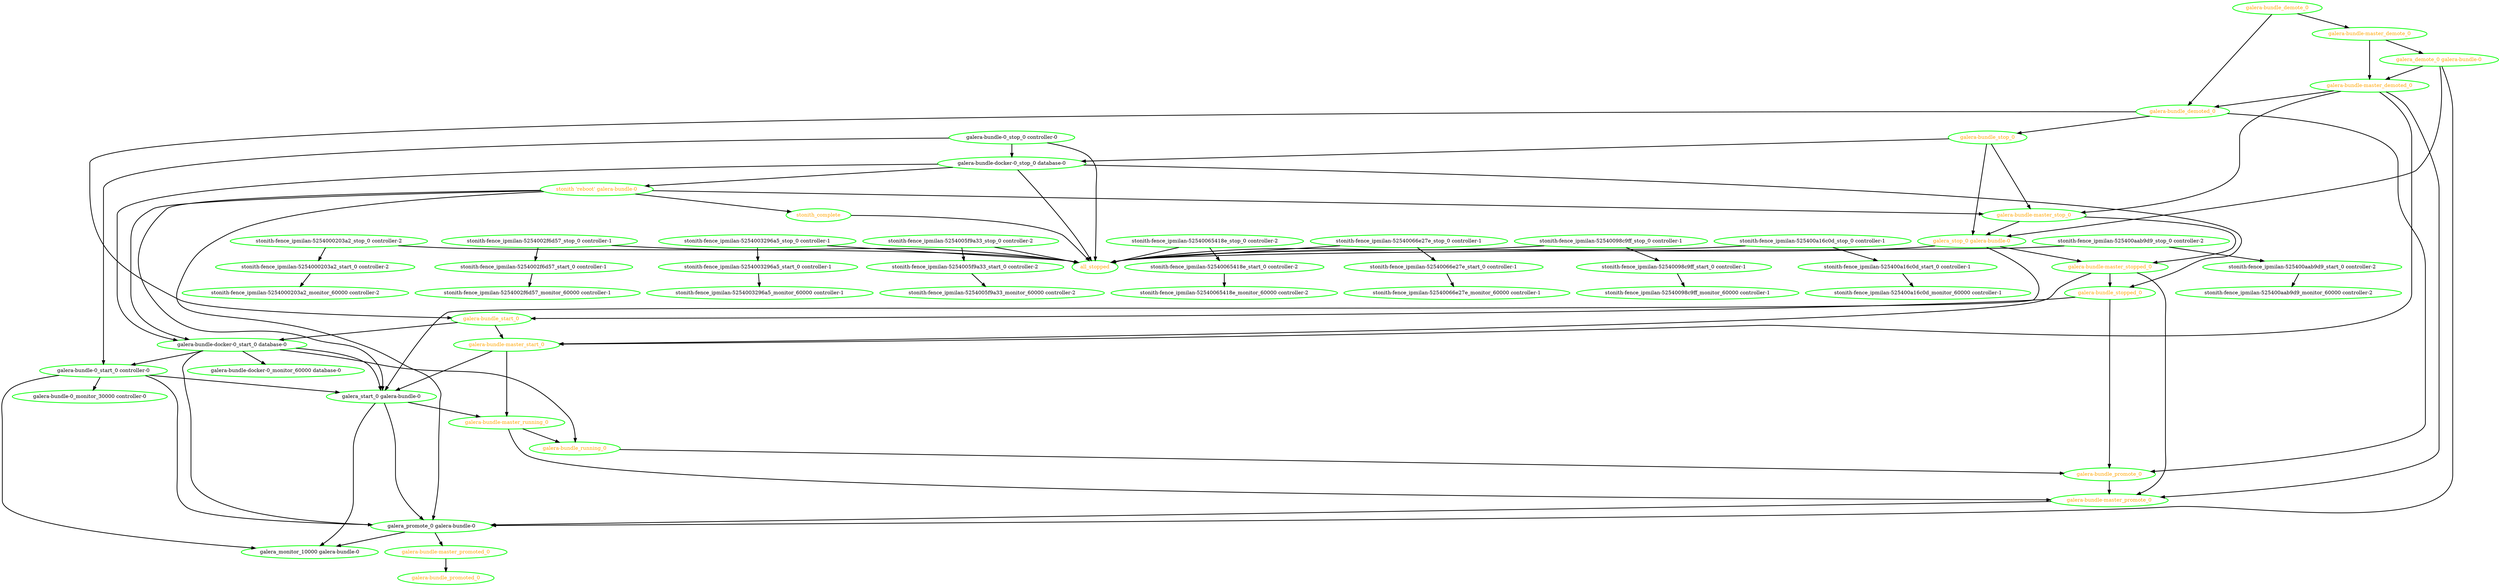 digraph "g" {
"all_stopped" [ style=bold color="green" fontcolor="orange"]
"galera-bundle-0_monitor_30000 controller-0" [ style=bold color="green" fontcolor="black"]
"galera-bundle-0_start_0 controller-0" -> "galera-bundle-0_monitor_30000 controller-0" [ style = bold]
"galera-bundle-0_start_0 controller-0" -> "galera_monitor_10000 galera-bundle-0" [ style = bold]
"galera-bundle-0_start_0 controller-0" -> "galera_promote_0 galera-bundle-0" [ style = bold]
"galera-bundle-0_start_0 controller-0" -> "galera_start_0 galera-bundle-0" [ style = bold]
"galera-bundle-0_start_0 controller-0" [ style=bold color="green" fontcolor="black"]
"galera-bundle-0_stop_0 controller-0" -> "all_stopped" [ style = bold]
"galera-bundle-0_stop_0 controller-0" -> "galera-bundle-0_start_0 controller-0" [ style = bold]
"galera-bundle-0_stop_0 controller-0" -> "galera-bundle-docker-0_stop_0 database-0" [ style = bold]
"galera-bundle-0_stop_0 controller-0" [ style=bold color="green" fontcolor="black"]
"galera-bundle-docker-0_monitor_60000 database-0" [ style=bold color="green" fontcolor="black"]
"galera-bundle-docker-0_start_0 database-0" -> "galera-bundle-0_start_0 controller-0" [ style = bold]
"galera-bundle-docker-0_start_0 database-0" -> "galera-bundle-docker-0_monitor_60000 database-0" [ style = bold]
"galera-bundle-docker-0_start_0 database-0" -> "galera-bundle_running_0" [ style = bold]
"galera-bundle-docker-0_start_0 database-0" -> "galera_promote_0 galera-bundle-0" [ style = bold]
"galera-bundle-docker-0_start_0 database-0" -> "galera_start_0 galera-bundle-0" [ style = bold]
"galera-bundle-docker-0_start_0 database-0" [ style=bold color="green" fontcolor="black"]
"galera-bundle-docker-0_stop_0 database-0" -> "all_stopped" [ style = bold]
"galera-bundle-docker-0_stop_0 database-0" -> "galera-bundle-docker-0_start_0 database-0" [ style = bold]
"galera-bundle-docker-0_stop_0 database-0" -> "galera-bundle_stopped_0" [ style = bold]
"galera-bundle-docker-0_stop_0 database-0" -> "stonith 'reboot' galera-bundle-0" [ style = bold]
"galera-bundle-docker-0_stop_0 database-0" [ style=bold color="green" fontcolor="black"]
"galera-bundle-master_demote_0" -> "galera-bundle-master_demoted_0" [ style = bold]
"galera-bundle-master_demote_0" -> "galera_demote_0 galera-bundle-0" [ style = bold]
"galera-bundle-master_demote_0" [ style=bold color="green" fontcolor="orange"]
"galera-bundle-master_demoted_0" -> "galera-bundle-master_promote_0" [ style = bold]
"galera-bundle-master_demoted_0" -> "galera-bundle-master_start_0" [ style = bold]
"galera-bundle-master_demoted_0" -> "galera-bundle-master_stop_0" [ style = bold]
"galera-bundle-master_demoted_0" -> "galera-bundle_demoted_0" [ style = bold]
"galera-bundle-master_demoted_0" [ style=bold color="green" fontcolor="orange"]
"galera-bundle-master_promote_0" -> "galera_promote_0 galera-bundle-0" [ style = bold]
"galera-bundle-master_promote_0" [ style=bold color="green" fontcolor="orange"]
"galera-bundle-master_promoted_0" -> "galera-bundle_promoted_0" [ style = bold]
"galera-bundle-master_promoted_0" [ style=bold color="green" fontcolor="orange"]
"galera-bundle-master_running_0" -> "galera-bundle-master_promote_0" [ style = bold]
"galera-bundle-master_running_0" -> "galera-bundle_running_0" [ style = bold]
"galera-bundle-master_running_0" [ style=bold color="green" fontcolor="orange"]
"galera-bundle-master_start_0" -> "galera-bundle-master_running_0" [ style = bold]
"galera-bundle-master_start_0" -> "galera_start_0 galera-bundle-0" [ style = bold]
"galera-bundle-master_start_0" [ style=bold color="green" fontcolor="orange"]
"galera-bundle-master_stop_0" -> "galera-bundle-master_stopped_0" [ style = bold]
"galera-bundle-master_stop_0" -> "galera_stop_0 galera-bundle-0" [ style = bold]
"galera-bundle-master_stop_0" [ style=bold color="green" fontcolor="orange"]
"galera-bundle-master_stopped_0" -> "galera-bundle-master_promote_0" [ style = bold]
"galera-bundle-master_stopped_0" -> "galera-bundle-master_start_0" [ style = bold]
"galera-bundle-master_stopped_0" -> "galera-bundle_stopped_0" [ style = bold]
"galera-bundle-master_stopped_0" [ style=bold color="green" fontcolor="orange"]
"galera-bundle_demote_0" -> "galera-bundle-master_demote_0" [ style = bold]
"galera-bundle_demote_0" -> "galera-bundle_demoted_0" [ style = bold]
"galera-bundle_demote_0" [ style=bold color="green" fontcolor="orange"]
"galera-bundle_demoted_0" -> "galera-bundle_promote_0" [ style = bold]
"galera-bundle_demoted_0" -> "galera-bundle_start_0" [ style = bold]
"galera-bundle_demoted_0" -> "galera-bundle_stop_0" [ style = bold]
"galera-bundle_demoted_0" [ style=bold color="green" fontcolor="orange"]
"galera-bundle_promote_0" -> "galera-bundle-master_promote_0" [ style = bold]
"galera-bundle_promote_0" [ style=bold color="green" fontcolor="orange"]
"galera-bundle_promoted_0" [ style=bold color="green" fontcolor="orange"]
"galera-bundle_running_0" -> "galera-bundle_promote_0" [ style = bold]
"galera-bundle_running_0" [ style=bold color="green" fontcolor="orange"]
"galera-bundle_start_0" -> "galera-bundle-docker-0_start_0 database-0" [ style = bold]
"galera-bundle_start_0" -> "galera-bundle-master_start_0" [ style = bold]
"galera-bundle_start_0" [ style=bold color="green" fontcolor="orange"]
"galera-bundle_stop_0" -> "galera-bundle-docker-0_stop_0 database-0" [ style = bold]
"galera-bundle_stop_0" -> "galera-bundle-master_stop_0" [ style = bold]
"galera-bundle_stop_0" -> "galera_stop_0 galera-bundle-0" [ style = bold]
"galera-bundle_stop_0" [ style=bold color="green" fontcolor="orange"]
"galera-bundle_stopped_0" -> "galera-bundle_promote_0" [ style = bold]
"galera-bundle_stopped_0" -> "galera-bundle_start_0" [ style = bold]
"galera-bundle_stopped_0" [ style=bold color="green" fontcolor="orange"]
"galera_demote_0 galera-bundle-0" -> "galera-bundle-master_demoted_0" [ style = bold]
"galera_demote_0 galera-bundle-0" -> "galera_promote_0 galera-bundle-0" [ style = bold]
"galera_demote_0 galera-bundle-0" -> "galera_stop_0 galera-bundle-0" [ style = bold]
"galera_demote_0 galera-bundle-0" [ style=bold color="green" fontcolor="orange"]
"galera_monitor_10000 galera-bundle-0" [ style=bold color="green" fontcolor="black"]
"galera_promote_0 galera-bundle-0" -> "galera-bundle-master_promoted_0" [ style = bold]
"galera_promote_0 galera-bundle-0" -> "galera_monitor_10000 galera-bundle-0" [ style = bold]
"galera_promote_0 galera-bundle-0" [ style=bold color="green" fontcolor="black"]
"galera_start_0 galera-bundle-0" -> "galera-bundle-master_running_0" [ style = bold]
"galera_start_0 galera-bundle-0" -> "galera_monitor_10000 galera-bundle-0" [ style = bold]
"galera_start_0 galera-bundle-0" -> "galera_promote_0 galera-bundle-0" [ style = bold]
"galera_start_0 galera-bundle-0" [ style=bold color="green" fontcolor="black"]
"galera_stop_0 galera-bundle-0" -> "all_stopped" [ style = bold]
"galera_stop_0 galera-bundle-0" -> "galera-bundle-master_stopped_0" [ style = bold]
"galera_stop_0 galera-bundle-0" -> "galera_start_0 galera-bundle-0" [ style = bold]
"galera_stop_0 galera-bundle-0" [ style=bold color="green" fontcolor="orange"]
"stonith 'reboot' galera-bundle-0" -> "galera-bundle-docker-0_start_0 database-0" [ style = bold]
"stonith 'reboot' galera-bundle-0" -> "galera-bundle-master_stop_0" [ style = bold]
"stonith 'reboot' galera-bundle-0" -> "galera_promote_0 galera-bundle-0" [ style = bold]
"stonith 'reboot' galera-bundle-0" -> "galera_start_0 galera-bundle-0" [ style = bold]
"stonith 'reboot' galera-bundle-0" -> "stonith_complete" [ style = bold]
"stonith 'reboot' galera-bundle-0" [ style=bold color="green" fontcolor="orange"]
"stonith-fence_ipmilan-5254000203a2_monitor_60000 controller-2" [ style=bold color="green" fontcolor="black"]
"stonith-fence_ipmilan-5254000203a2_start_0 controller-2" -> "stonith-fence_ipmilan-5254000203a2_monitor_60000 controller-2" [ style = bold]
"stonith-fence_ipmilan-5254000203a2_start_0 controller-2" [ style=bold color="green" fontcolor="black"]
"stonith-fence_ipmilan-5254000203a2_stop_0 controller-2" -> "all_stopped" [ style = bold]
"stonith-fence_ipmilan-5254000203a2_stop_0 controller-2" -> "stonith-fence_ipmilan-5254000203a2_start_0 controller-2" [ style = bold]
"stonith-fence_ipmilan-5254000203a2_stop_0 controller-2" [ style=bold color="green" fontcolor="black"]
"stonith-fence_ipmilan-5254002f6d57_monitor_60000 controller-1" [ style=bold color="green" fontcolor="black"]
"stonith-fence_ipmilan-5254002f6d57_start_0 controller-1" -> "stonith-fence_ipmilan-5254002f6d57_monitor_60000 controller-1" [ style = bold]
"stonith-fence_ipmilan-5254002f6d57_start_0 controller-1" [ style=bold color="green" fontcolor="black"]
"stonith-fence_ipmilan-5254002f6d57_stop_0 controller-1" -> "all_stopped" [ style = bold]
"stonith-fence_ipmilan-5254002f6d57_stop_0 controller-1" -> "stonith-fence_ipmilan-5254002f6d57_start_0 controller-1" [ style = bold]
"stonith-fence_ipmilan-5254002f6d57_stop_0 controller-1" [ style=bold color="green" fontcolor="black"]
"stonith-fence_ipmilan-5254003296a5_monitor_60000 controller-1" [ style=bold color="green" fontcolor="black"]
"stonith-fence_ipmilan-5254003296a5_start_0 controller-1" -> "stonith-fence_ipmilan-5254003296a5_monitor_60000 controller-1" [ style = bold]
"stonith-fence_ipmilan-5254003296a5_start_0 controller-1" [ style=bold color="green" fontcolor="black"]
"stonith-fence_ipmilan-5254003296a5_stop_0 controller-1" -> "all_stopped" [ style = bold]
"stonith-fence_ipmilan-5254003296a5_stop_0 controller-1" -> "stonith-fence_ipmilan-5254003296a5_start_0 controller-1" [ style = bold]
"stonith-fence_ipmilan-5254003296a5_stop_0 controller-1" [ style=bold color="green" fontcolor="black"]
"stonith-fence_ipmilan-5254005f9a33_monitor_60000 controller-2" [ style=bold color="green" fontcolor="black"]
"stonith-fence_ipmilan-5254005f9a33_start_0 controller-2" -> "stonith-fence_ipmilan-5254005f9a33_monitor_60000 controller-2" [ style = bold]
"stonith-fence_ipmilan-5254005f9a33_start_0 controller-2" [ style=bold color="green" fontcolor="black"]
"stonith-fence_ipmilan-5254005f9a33_stop_0 controller-2" -> "all_stopped" [ style = bold]
"stonith-fence_ipmilan-5254005f9a33_stop_0 controller-2" -> "stonith-fence_ipmilan-5254005f9a33_start_0 controller-2" [ style = bold]
"stonith-fence_ipmilan-5254005f9a33_stop_0 controller-2" [ style=bold color="green" fontcolor="black"]
"stonith-fence_ipmilan-52540065418e_monitor_60000 controller-2" [ style=bold color="green" fontcolor="black"]
"stonith-fence_ipmilan-52540065418e_start_0 controller-2" -> "stonith-fence_ipmilan-52540065418e_monitor_60000 controller-2" [ style = bold]
"stonith-fence_ipmilan-52540065418e_start_0 controller-2" [ style=bold color="green" fontcolor="black"]
"stonith-fence_ipmilan-52540065418e_stop_0 controller-2" -> "all_stopped" [ style = bold]
"stonith-fence_ipmilan-52540065418e_stop_0 controller-2" -> "stonith-fence_ipmilan-52540065418e_start_0 controller-2" [ style = bold]
"stonith-fence_ipmilan-52540065418e_stop_0 controller-2" [ style=bold color="green" fontcolor="black"]
"stonith-fence_ipmilan-52540066e27e_monitor_60000 controller-1" [ style=bold color="green" fontcolor="black"]
"stonith-fence_ipmilan-52540066e27e_start_0 controller-1" -> "stonith-fence_ipmilan-52540066e27e_monitor_60000 controller-1" [ style = bold]
"stonith-fence_ipmilan-52540066e27e_start_0 controller-1" [ style=bold color="green" fontcolor="black"]
"stonith-fence_ipmilan-52540066e27e_stop_0 controller-1" -> "all_stopped" [ style = bold]
"stonith-fence_ipmilan-52540066e27e_stop_0 controller-1" -> "stonith-fence_ipmilan-52540066e27e_start_0 controller-1" [ style = bold]
"stonith-fence_ipmilan-52540066e27e_stop_0 controller-1" [ style=bold color="green" fontcolor="black"]
"stonith-fence_ipmilan-52540098c9ff_monitor_60000 controller-1" [ style=bold color="green" fontcolor="black"]
"stonith-fence_ipmilan-52540098c9ff_start_0 controller-1" -> "stonith-fence_ipmilan-52540098c9ff_monitor_60000 controller-1" [ style = bold]
"stonith-fence_ipmilan-52540098c9ff_start_0 controller-1" [ style=bold color="green" fontcolor="black"]
"stonith-fence_ipmilan-52540098c9ff_stop_0 controller-1" -> "all_stopped" [ style = bold]
"stonith-fence_ipmilan-52540098c9ff_stop_0 controller-1" -> "stonith-fence_ipmilan-52540098c9ff_start_0 controller-1" [ style = bold]
"stonith-fence_ipmilan-52540098c9ff_stop_0 controller-1" [ style=bold color="green" fontcolor="black"]
"stonith-fence_ipmilan-525400a16c0d_monitor_60000 controller-1" [ style=bold color="green" fontcolor="black"]
"stonith-fence_ipmilan-525400a16c0d_start_0 controller-1" -> "stonith-fence_ipmilan-525400a16c0d_monitor_60000 controller-1" [ style = bold]
"stonith-fence_ipmilan-525400a16c0d_start_0 controller-1" [ style=bold color="green" fontcolor="black"]
"stonith-fence_ipmilan-525400a16c0d_stop_0 controller-1" -> "all_stopped" [ style = bold]
"stonith-fence_ipmilan-525400a16c0d_stop_0 controller-1" -> "stonith-fence_ipmilan-525400a16c0d_start_0 controller-1" [ style = bold]
"stonith-fence_ipmilan-525400a16c0d_stop_0 controller-1" [ style=bold color="green" fontcolor="black"]
"stonith-fence_ipmilan-525400aab9d9_monitor_60000 controller-2" [ style=bold color="green" fontcolor="black"]
"stonith-fence_ipmilan-525400aab9d9_start_0 controller-2" -> "stonith-fence_ipmilan-525400aab9d9_monitor_60000 controller-2" [ style = bold]
"stonith-fence_ipmilan-525400aab9d9_start_0 controller-2" [ style=bold color="green" fontcolor="black"]
"stonith-fence_ipmilan-525400aab9d9_stop_0 controller-2" -> "all_stopped" [ style = bold]
"stonith-fence_ipmilan-525400aab9d9_stop_0 controller-2" -> "stonith-fence_ipmilan-525400aab9d9_start_0 controller-2" [ style = bold]
"stonith-fence_ipmilan-525400aab9d9_stop_0 controller-2" [ style=bold color="green" fontcolor="black"]
"stonith_complete" -> "all_stopped" [ style = bold]
"stonith_complete" [ style=bold color="green" fontcolor="orange"]
}
